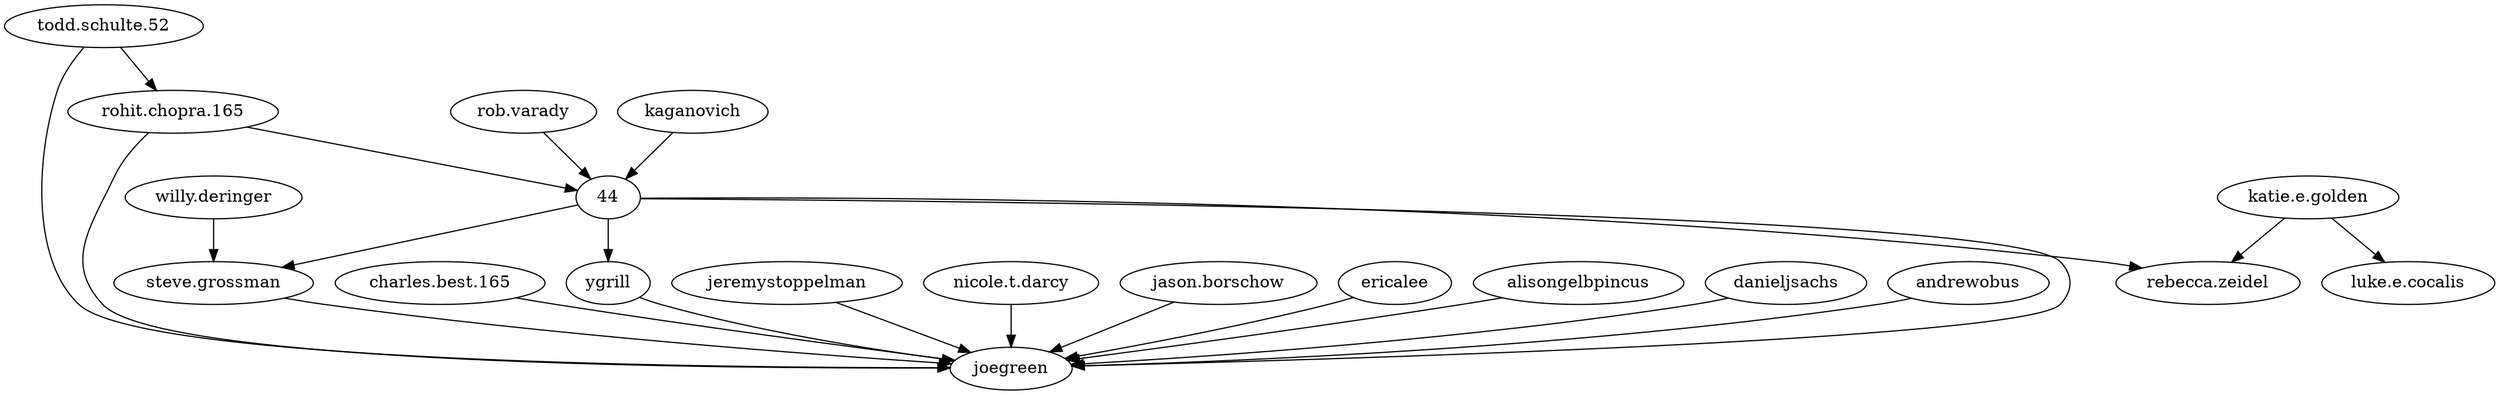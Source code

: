 strict digraph  {
	"rob.varady" -> 44;
	"todd.schulte.52" -> "rohit.chopra.165";
	"todd.schulte.52" -> joegreen;
	"willy.deringer" -> "steve.grossman";
	kaganovich -> 44;
	44 -> "rebecca.zeidel";
	44 -> "steve.grossman";
	44 -> ygrill;
	44 -> joegreen;
	"charles.best.165" -> joegreen;
	ygrill -> joegreen;
	jeremystoppelman -> joegreen;
	"rohit.chopra.165" -> 44;
	"rohit.chopra.165" -> joegreen;
	"steve.grossman" -> joegreen;
	"katie.e.golden" -> "rebecca.zeidel";
	"katie.e.golden" -> "luke.e.cocalis";
	"nicole.t.darcy" -> joegreen;
	"jason.borschow" -> joegreen;
	ericalee -> joegreen;
	alisongelbpincus -> joegreen;
	danieljsachs -> joegreen;
	andrewobus -> joegreen;
}
